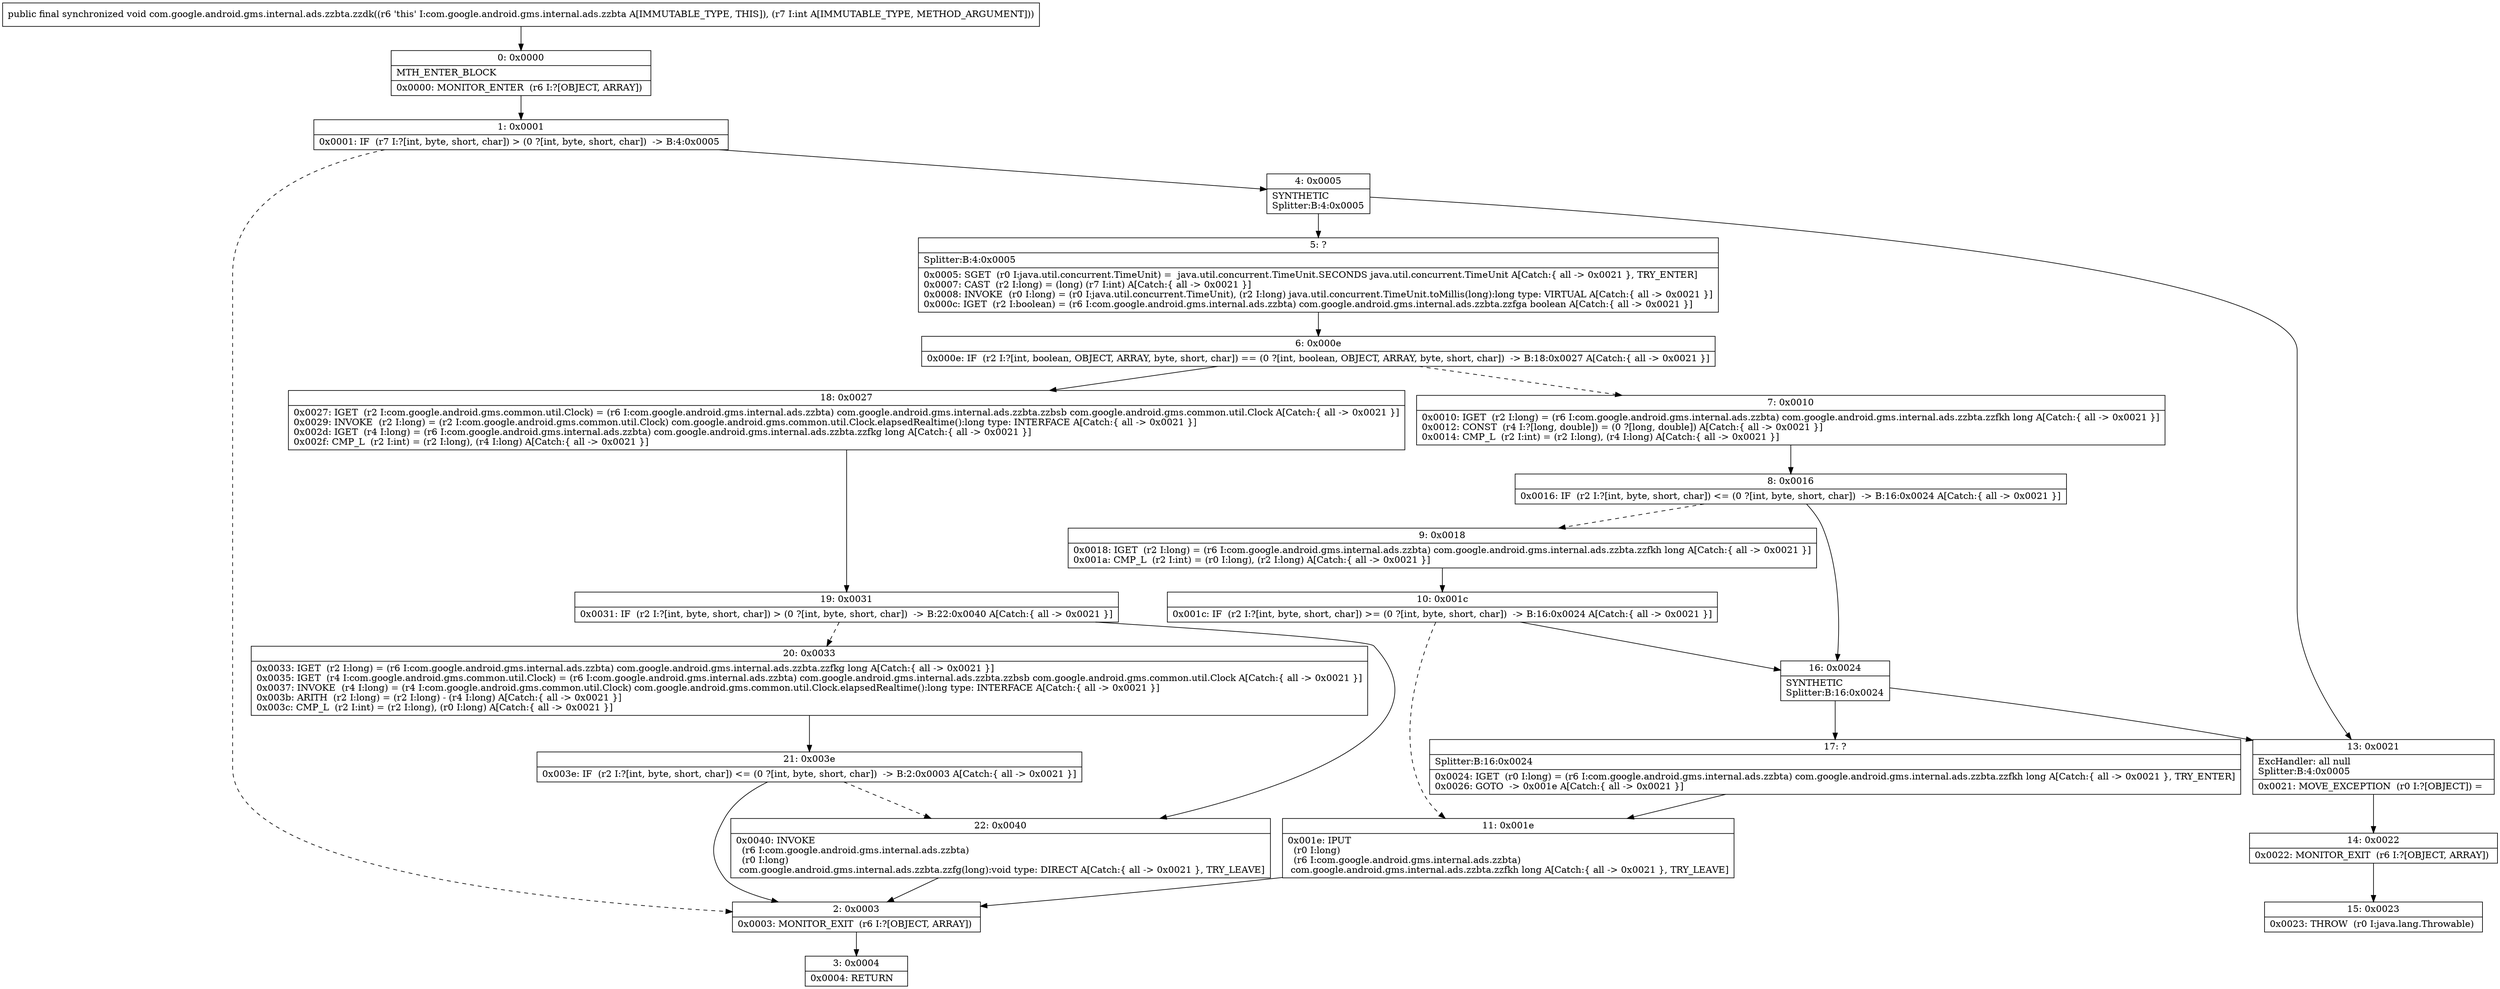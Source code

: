 digraph "CFG forcom.google.android.gms.internal.ads.zzbta.zzdk(I)V" {
Node_0 [shape=record,label="{0\:\ 0x0000|MTH_ENTER_BLOCK\l|0x0000: MONITOR_ENTER  (r6 I:?[OBJECT, ARRAY]) \l}"];
Node_1 [shape=record,label="{1\:\ 0x0001|0x0001: IF  (r7 I:?[int, byte, short, char]) \> (0 ?[int, byte, short, char])  \-\> B:4:0x0005 \l}"];
Node_2 [shape=record,label="{2\:\ 0x0003|0x0003: MONITOR_EXIT  (r6 I:?[OBJECT, ARRAY]) \l}"];
Node_3 [shape=record,label="{3\:\ 0x0004|0x0004: RETURN   \l}"];
Node_4 [shape=record,label="{4\:\ 0x0005|SYNTHETIC\lSplitter:B:4:0x0005\l}"];
Node_5 [shape=record,label="{5\:\ ?|Splitter:B:4:0x0005\l|0x0005: SGET  (r0 I:java.util.concurrent.TimeUnit) =  java.util.concurrent.TimeUnit.SECONDS java.util.concurrent.TimeUnit A[Catch:\{ all \-\> 0x0021 \}, TRY_ENTER]\l0x0007: CAST  (r2 I:long) = (long) (r7 I:int) A[Catch:\{ all \-\> 0x0021 \}]\l0x0008: INVOKE  (r0 I:long) = (r0 I:java.util.concurrent.TimeUnit), (r2 I:long) java.util.concurrent.TimeUnit.toMillis(long):long type: VIRTUAL A[Catch:\{ all \-\> 0x0021 \}]\l0x000c: IGET  (r2 I:boolean) = (r6 I:com.google.android.gms.internal.ads.zzbta) com.google.android.gms.internal.ads.zzbta.zzfga boolean A[Catch:\{ all \-\> 0x0021 \}]\l}"];
Node_6 [shape=record,label="{6\:\ 0x000e|0x000e: IF  (r2 I:?[int, boolean, OBJECT, ARRAY, byte, short, char]) == (0 ?[int, boolean, OBJECT, ARRAY, byte, short, char])  \-\> B:18:0x0027 A[Catch:\{ all \-\> 0x0021 \}]\l}"];
Node_7 [shape=record,label="{7\:\ 0x0010|0x0010: IGET  (r2 I:long) = (r6 I:com.google.android.gms.internal.ads.zzbta) com.google.android.gms.internal.ads.zzbta.zzfkh long A[Catch:\{ all \-\> 0x0021 \}]\l0x0012: CONST  (r4 I:?[long, double]) = (0 ?[long, double]) A[Catch:\{ all \-\> 0x0021 \}]\l0x0014: CMP_L  (r2 I:int) = (r2 I:long), (r4 I:long) A[Catch:\{ all \-\> 0x0021 \}]\l}"];
Node_8 [shape=record,label="{8\:\ 0x0016|0x0016: IF  (r2 I:?[int, byte, short, char]) \<= (0 ?[int, byte, short, char])  \-\> B:16:0x0024 A[Catch:\{ all \-\> 0x0021 \}]\l}"];
Node_9 [shape=record,label="{9\:\ 0x0018|0x0018: IGET  (r2 I:long) = (r6 I:com.google.android.gms.internal.ads.zzbta) com.google.android.gms.internal.ads.zzbta.zzfkh long A[Catch:\{ all \-\> 0x0021 \}]\l0x001a: CMP_L  (r2 I:int) = (r0 I:long), (r2 I:long) A[Catch:\{ all \-\> 0x0021 \}]\l}"];
Node_10 [shape=record,label="{10\:\ 0x001c|0x001c: IF  (r2 I:?[int, byte, short, char]) \>= (0 ?[int, byte, short, char])  \-\> B:16:0x0024 A[Catch:\{ all \-\> 0x0021 \}]\l}"];
Node_11 [shape=record,label="{11\:\ 0x001e|0x001e: IPUT  \l  (r0 I:long)\l  (r6 I:com.google.android.gms.internal.ads.zzbta)\l com.google.android.gms.internal.ads.zzbta.zzfkh long A[Catch:\{ all \-\> 0x0021 \}, TRY_LEAVE]\l}"];
Node_13 [shape=record,label="{13\:\ 0x0021|ExcHandler: all null\lSplitter:B:4:0x0005\l|0x0021: MOVE_EXCEPTION  (r0 I:?[OBJECT]) =  \l}"];
Node_14 [shape=record,label="{14\:\ 0x0022|0x0022: MONITOR_EXIT  (r6 I:?[OBJECT, ARRAY]) \l}"];
Node_15 [shape=record,label="{15\:\ 0x0023|0x0023: THROW  (r0 I:java.lang.Throwable) \l}"];
Node_16 [shape=record,label="{16\:\ 0x0024|SYNTHETIC\lSplitter:B:16:0x0024\l}"];
Node_17 [shape=record,label="{17\:\ ?|Splitter:B:16:0x0024\l|0x0024: IGET  (r0 I:long) = (r6 I:com.google.android.gms.internal.ads.zzbta) com.google.android.gms.internal.ads.zzbta.zzfkh long A[Catch:\{ all \-\> 0x0021 \}, TRY_ENTER]\l0x0026: GOTO  \-\> 0x001e A[Catch:\{ all \-\> 0x0021 \}]\l}"];
Node_18 [shape=record,label="{18\:\ 0x0027|0x0027: IGET  (r2 I:com.google.android.gms.common.util.Clock) = (r6 I:com.google.android.gms.internal.ads.zzbta) com.google.android.gms.internal.ads.zzbta.zzbsb com.google.android.gms.common.util.Clock A[Catch:\{ all \-\> 0x0021 \}]\l0x0029: INVOKE  (r2 I:long) = (r2 I:com.google.android.gms.common.util.Clock) com.google.android.gms.common.util.Clock.elapsedRealtime():long type: INTERFACE A[Catch:\{ all \-\> 0x0021 \}]\l0x002d: IGET  (r4 I:long) = (r6 I:com.google.android.gms.internal.ads.zzbta) com.google.android.gms.internal.ads.zzbta.zzfkg long A[Catch:\{ all \-\> 0x0021 \}]\l0x002f: CMP_L  (r2 I:int) = (r2 I:long), (r4 I:long) A[Catch:\{ all \-\> 0x0021 \}]\l}"];
Node_19 [shape=record,label="{19\:\ 0x0031|0x0031: IF  (r2 I:?[int, byte, short, char]) \> (0 ?[int, byte, short, char])  \-\> B:22:0x0040 A[Catch:\{ all \-\> 0x0021 \}]\l}"];
Node_20 [shape=record,label="{20\:\ 0x0033|0x0033: IGET  (r2 I:long) = (r6 I:com.google.android.gms.internal.ads.zzbta) com.google.android.gms.internal.ads.zzbta.zzfkg long A[Catch:\{ all \-\> 0x0021 \}]\l0x0035: IGET  (r4 I:com.google.android.gms.common.util.Clock) = (r6 I:com.google.android.gms.internal.ads.zzbta) com.google.android.gms.internal.ads.zzbta.zzbsb com.google.android.gms.common.util.Clock A[Catch:\{ all \-\> 0x0021 \}]\l0x0037: INVOKE  (r4 I:long) = (r4 I:com.google.android.gms.common.util.Clock) com.google.android.gms.common.util.Clock.elapsedRealtime():long type: INTERFACE A[Catch:\{ all \-\> 0x0021 \}]\l0x003b: ARITH  (r2 I:long) = (r2 I:long) \- (r4 I:long) A[Catch:\{ all \-\> 0x0021 \}]\l0x003c: CMP_L  (r2 I:int) = (r2 I:long), (r0 I:long) A[Catch:\{ all \-\> 0x0021 \}]\l}"];
Node_21 [shape=record,label="{21\:\ 0x003e|0x003e: IF  (r2 I:?[int, byte, short, char]) \<= (0 ?[int, byte, short, char])  \-\> B:2:0x0003 A[Catch:\{ all \-\> 0x0021 \}]\l}"];
Node_22 [shape=record,label="{22\:\ 0x0040|0x0040: INVOKE  \l  (r6 I:com.google.android.gms.internal.ads.zzbta)\l  (r0 I:long)\l com.google.android.gms.internal.ads.zzbta.zzfg(long):void type: DIRECT A[Catch:\{ all \-\> 0x0021 \}, TRY_LEAVE]\l}"];
MethodNode[shape=record,label="{public final synchronized void com.google.android.gms.internal.ads.zzbta.zzdk((r6 'this' I:com.google.android.gms.internal.ads.zzbta A[IMMUTABLE_TYPE, THIS]), (r7 I:int A[IMMUTABLE_TYPE, METHOD_ARGUMENT])) }"];
MethodNode -> Node_0;
Node_0 -> Node_1;
Node_1 -> Node_2[style=dashed];
Node_1 -> Node_4;
Node_2 -> Node_3;
Node_4 -> Node_5;
Node_4 -> Node_13;
Node_5 -> Node_6;
Node_6 -> Node_7[style=dashed];
Node_6 -> Node_18;
Node_7 -> Node_8;
Node_8 -> Node_9[style=dashed];
Node_8 -> Node_16;
Node_9 -> Node_10;
Node_10 -> Node_11[style=dashed];
Node_10 -> Node_16;
Node_11 -> Node_2;
Node_13 -> Node_14;
Node_14 -> Node_15;
Node_16 -> Node_17;
Node_16 -> Node_13;
Node_17 -> Node_11;
Node_18 -> Node_19;
Node_19 -> Node_20[style=dashed];
Node_19 -> Node_22;
Node_20 -> Node_21;
Node_21 -> Node_2;
Node_21 -> Node_22[style=dashed];
Node_22 -> Node_2;
}

